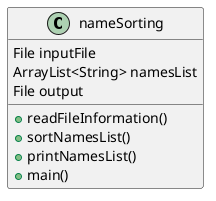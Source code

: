 @startuml
'https://plantuml.com/class-diagram

class nameSorting {
File inputFile
ArrayList<String> namesList
File output
+ readFileInformation()
+ sortNamesList()
+ printNamesList()
+ main()
}

@enduml